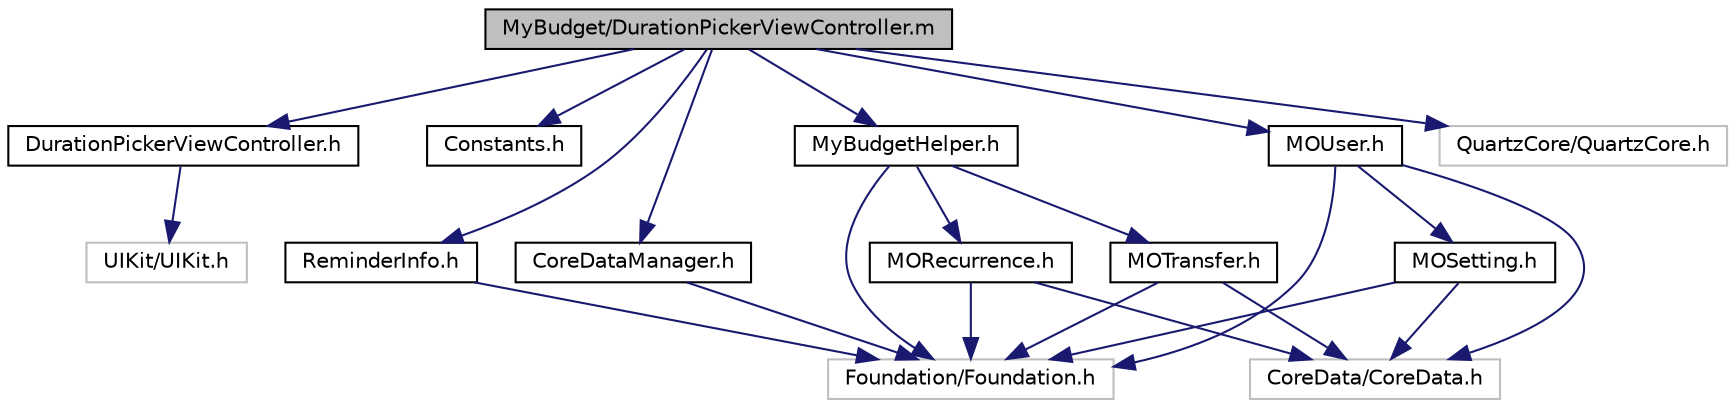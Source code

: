 digraph G
{
  edge [fontname="Helvetica",fontsize="10",labelfontname="Helvetica",labelfontsize="10"];
  node [fontname="Helvetica",fontsize="10",shape=record];
  Node1 [label="MyBudget/DurationPickerViewController.m",height=0.2,width=0.4,color="black", fillcolor="grey75", style="filled" fontcolor="black"];
  Node1 -> Node2 [color="midnightblue",fontsize="10",style="solid",fontname="Helvetica"];
  Node2 [label="DurationPickerViewController.h",height=0.2,width=0.4,color="black", fillcolor="white", style="filled",URL="$_duration_picker_view_controller_8h.html"];
  Node2 -> Node3 [color="midnightblue",fontsize="10",style="solid",fontname="Helvetica"];
  Node3 [label="UIKit/UIKit.h",height=0.2,width=0.4,color="grey75", fillcolor="white", style="filled"];
  Node1 -> Node4 [color="midnightblue",fontsize="10",style="solid",fontname="Helvetica"];
  Node4 [label="Constants.h",height=0.2,width=0.4,color="black", fillcolor="white", style="filled",URL="$_constants_8h.html"];
  Node1 -> Node5 [color="midnightblue",fontsize="10",style="solid",fontname="Helvetica"];
  Node5 [label="ReminderInfo.h",height=0.2,width=0.4,color="black", fillcolor="white", style="filled",URL="$_reminder_info_8h.html"];
  Node5 -> Node6 [color="midnightblue",fontsize="10",style="solid",fontname="Helvetica"];
  Node6 [label="Foundation/Foundation.h",height=0.2,width=0.4,color="grey75", fillcolor="white", style="filled"];
  Node1 -> Node7 [color="midnightblue",fontsize="10",style="solid",fontname="Helvetica"];
  Node7 [label="CoreDataManager.h",height=0.2,width=0.4,color="black", fillcolor="white", style="filled",URL="$_core_data_manager_8h.html"];
  Node7 -> Node6 [color="midnightblue",fontsize="10",style="solid",fontname="Helvetica"];
  Node1 -> Node8 [color="midnightblue",fontsize="10",style="solid",fontname="Helvetica"];
  Node8 [label="MOUser.h",height=0.2,width=0.4,color="black", fillcolor="white", style="filled",URL="$_m_o_user_8h.html"];
  Node8 -> Node6 [color="midnightblue",fontsize="10",style="solid",fontname="Helvetica"];
  Node8 -> Node9 [color="midnightblue",fontsize="10",style="solid",fontname="Helvetica"];
  Node9 [label="CoreData/CoreData.h",height=0.2,width=0.4,color="grey75", fillcolor="white", style="filled"];
  Node8 -> Node10 [color="midnightblue",fontsize="10",style="solid",fontname="Helvetica"];
  Node10 [label="MOSetting.h",height=0.2,width=0.4,color="black", fillcolor="white", style="filled",URL="$_m_o_setting_8h.html"];
  Node10 -> Node6 [color="midnightblue",fontsize="10",style="solid",fontname="Helvetica"];
  Node10 -> Node9 [color="midnightblue",fontsize="10",style="solid",fontname="Helvetica"];
  Node1 -> Node11 [color="midnightblue",fontsize="10",style="solid",fontname="Helvetica"];
  Node11 [label="MyBudgetHelper.h",height=0.2,width=0.4,color="black", fillcolor="white", style="filled",URL="$_my_budget_helper_8h.html"];
  Node11 -> Node6 [color="midnightblue",fontsize="10",style="solid",fontname="Helvetica"];
  Node11 -> Node12 [color="midnightblue",fontsize="10",style="solid",fontname="Helvetica"];
  Node12 [label="MORecurrence.h",height=0.2,width=0.4,color="black", fillcolor="white", style="filled",URL="$_m_o_recurrence_8h.html"];
  Node12 -> Node6 [color="midnightblue",fontsize="10",style="solid",fontname="Helvetica"];
  Node12 -> Node9 [color="midnightblue",fontsize="10",style="solid",fontname="Helvetica"];
  Node11 -> Node13 [color="midnightblue",fontsize="10",style="solid",fontname="Helvetica"];
  Node13 [label="MOTransfer.h",height=0.2,width=0.4,color="black", fillcolor="white", style="filled",URL="$_m_o_transfer_8h.html"];
  Node13 -> Node6 [color="midnightblue",fontsize="10",style="solid",fontname="Helvetica"];
  Node13 -> Node9 [color="midnightblue",fontsize="10",style="solid",fontname="Helvetica"];
  Node1 -> Node14 [color="midnightblue",fontsize="10",style="solid",fontname="Helvetica"];
  Node14 [label="QuartzCore/QuartzCore.h",height=0.2,width=0.4,color="grey75", fillcolor="white", style="filled"];
}
